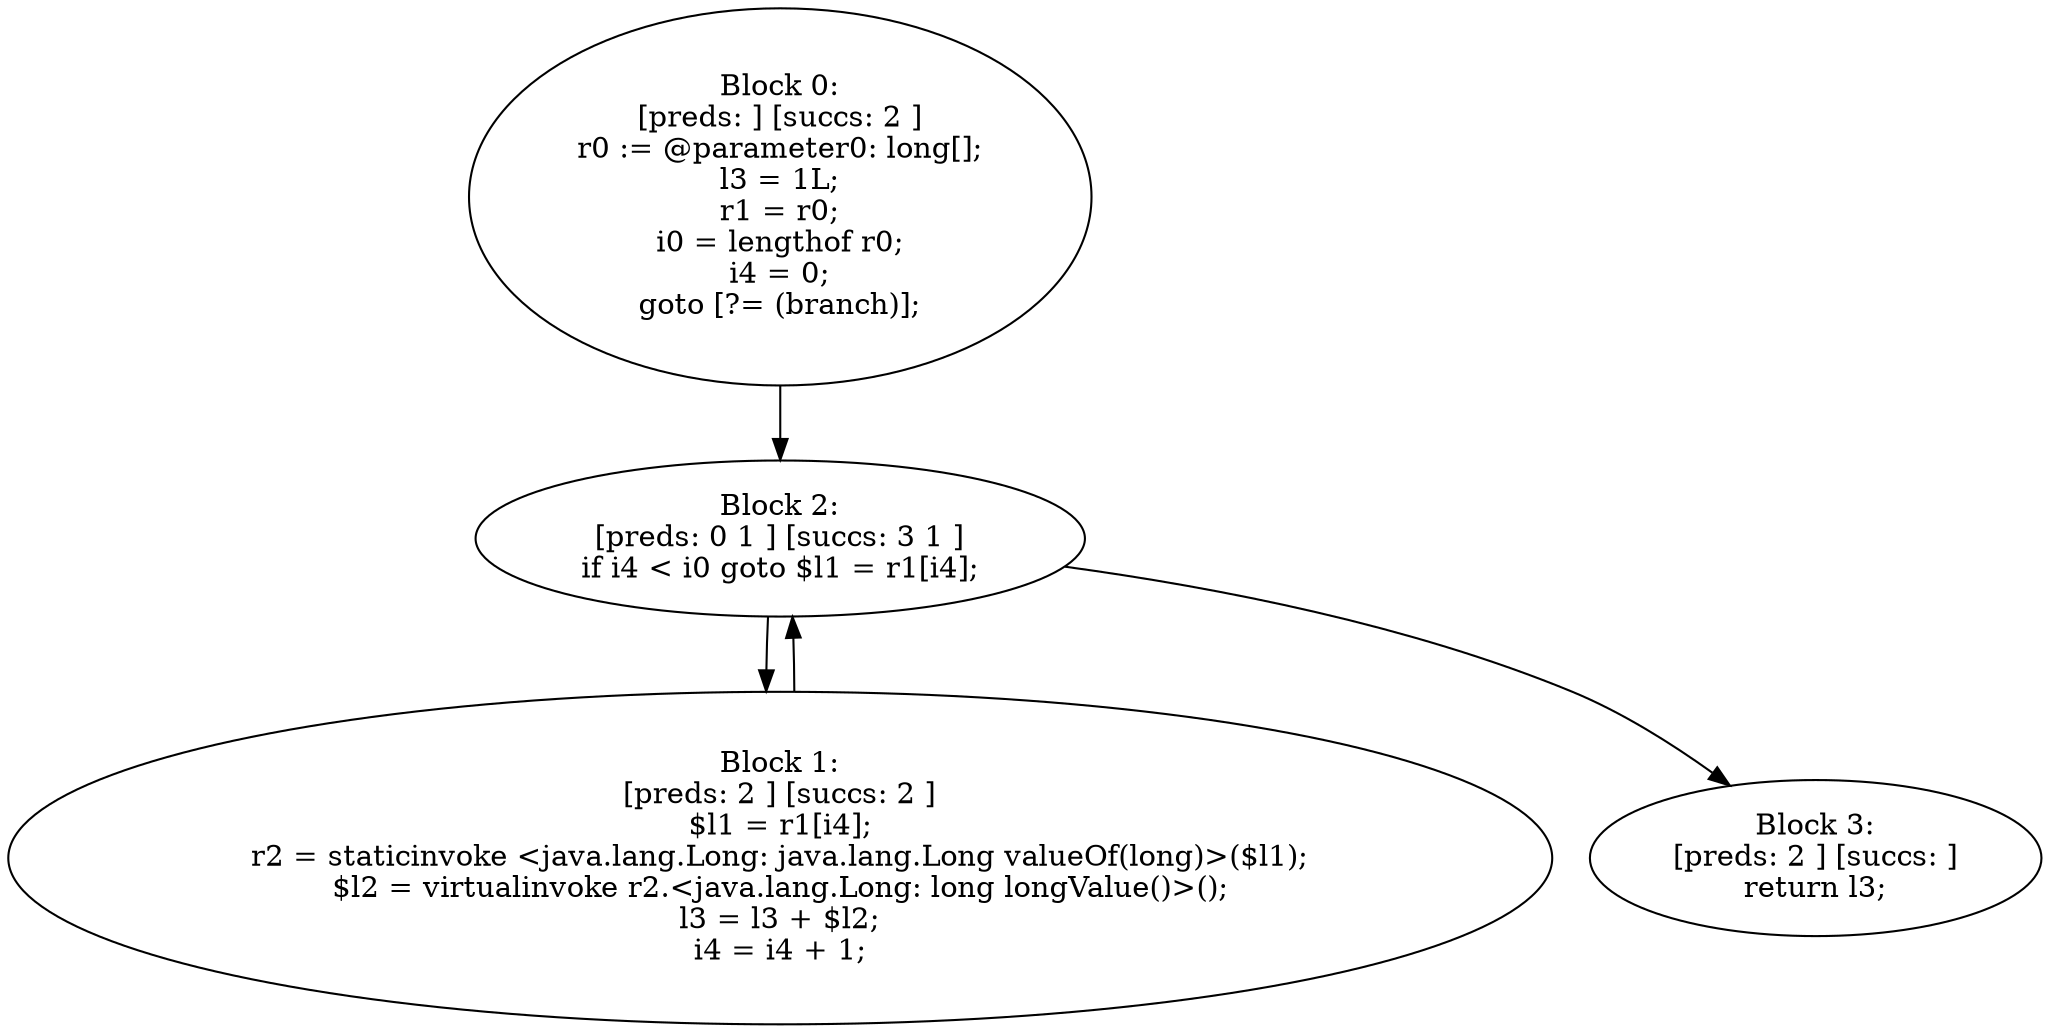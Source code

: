 digraph "unitGraph" {
    "Block 0:
[preds: ] [succs: 2 ]
r0 := @parameter0: long[];
l3 = 1L;
r1 = r0;
i0 = lengthof r0;
i4 = 0;
goto [?= (branch)];
"
    "Block 1:
[preds: 2 ] [succs: 2 ]
$l1 = r1[i4];
r2 = staticinvoke <java.lang.Long: java.lang.Long valueOf(long)>($l1);
$l2 = virtualinvoke r2.<java.lang.Long: long longValue()>();
l3 = l3 + $l2;
i4 = i4 + 1;
"
    "Block 2:
[preds: 0 1 ] [succs: 3 1 ]
if i4 < i0 goto $l1 = r1[i4];
"
    "Block 3:
[preds: 2 ] [succs: ]
return l3;
"
    "Block 0:
[preds: ] [succs: 2 ]
r0 := @parameter0: long[];
l3 = 1L;
r1 = r0;
i0 = lengthof r0;
i4 = 0;
goto [?= (branch)];
"->"Block 2:
[preds: 0 1 ] [succs: 3 1 ]
if i4 < i0 goto $l1 = r1[i4];
";
    "Block 1:
[preds: 2 ] [succs: 2 ]
$l1 = r1[i4];
r2 = staticinvoke <java.lang.Long: java.lang.Long valueOf(long)>($l1);
$l2 = virtualinvoke r2.<java.lang.Long: long longValue()>();
l3 = l3 + $l2;
i4 = i4 + 1;
"->"Block 2:
[preds: 0 1 ] [succs: 3 1 ]
if i4 < i0 goto $l1 = r1[i4];
";
    "Block 2:
[preds: 0 1 ] [succs: 3 1 ]
if i4 < i0 goto $l1 = r1[i4];
"->"Block 3:
[preds: 2 ] [succs: ]
return l3;
";
    "Block 2:
[preds: 0 1 ] [succs: 3 1 ]
if i4 < i0 goto $l1 = r1[i4];
"->"Block 1:
[preds: 2 ] [succs: 2 ]
$l1 = r1[i4];
r2 = staticinvoke <java.lang.Long: java.lang.Long valueOf(long)>($l1);
$l2 = virtualinvoke r2.<java.lang.Long: long longValue()>();
l3 = l3 + $l2;
i4 = i4 + 1;
";
}
